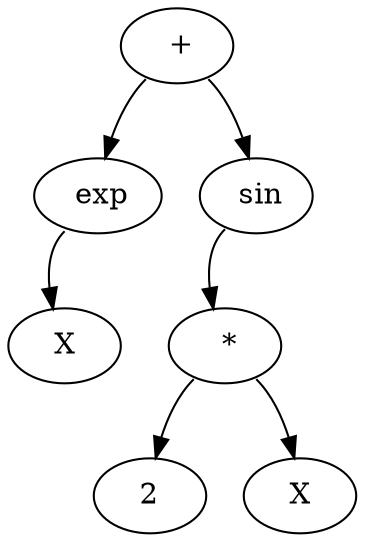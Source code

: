 digraph G {
94643675821712[label = "X"]
94643675822832[label = " exp"]
94643675822832:sw ->94643675821712;
94643675823232[label = " +"]
94643675823232:sw ->94643675822832;
94643675823232:se ->94643675823152;
94643675822912[label = "2"]
94643675823072[label = " *"]
94643675823072:sw ->94643675822912;
94643675823072:se ->94643675822992;
94643675822992[label = "X"]
94643675823152[label = " sin"]
94643675823152:sw ->94643675823072;

}